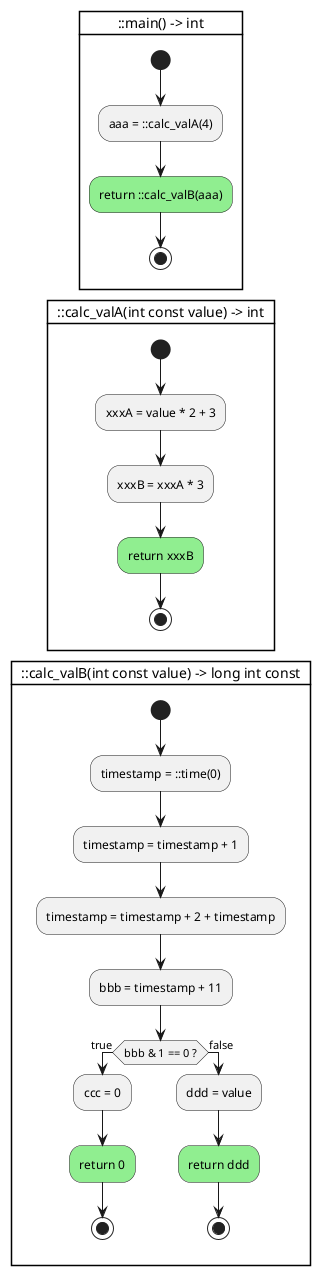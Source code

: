 @startuml

card "::main() -> int" {
    start
    :aaa = ::calc_valA(4);
    #lightgreen:return ::calc_valB(aaa);
    stop
}

card "::calc_valA(int const value) -> int" {
    start
    :xxxA = value * 2 + 3;
    :xxxB = xxxA * 3;
    #lightgreen:return xxxB;
    stop
}

card "::calc_valB(int const value) -> long int const" {
    start
    :timestamp = ::time(0);
    :timestamp = timestamp + 1;
    :timestamp = timestamp + 2 + timestamp;
    :bbb = timestamp + 11;
    if (bbb & 1 == 0 ?) then (true)
        :ccc = 0;
        #lightgreen:return 0;
        stop
    else (false)
        :ddd = value;
        #lightgreen:return ddd;
        stop
    endif
}


@enduml
